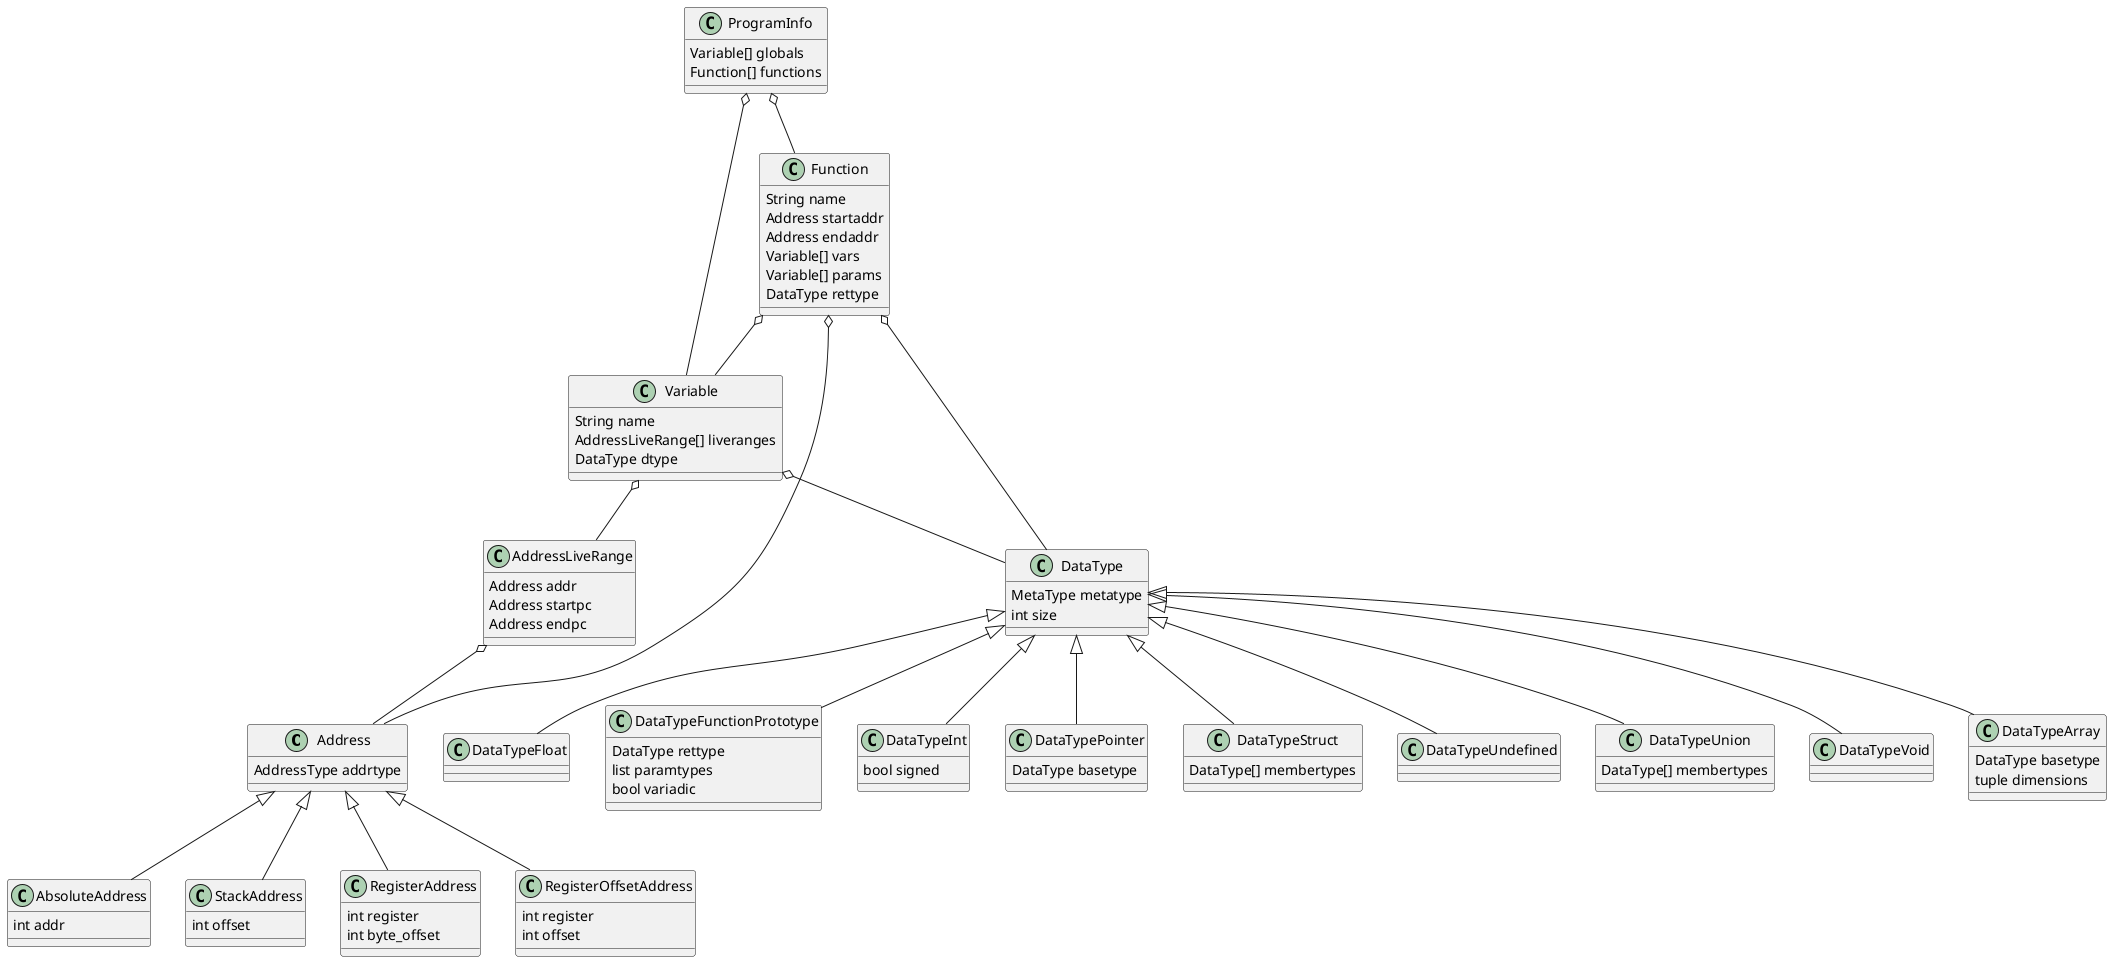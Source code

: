 @startuml dsl

class Address {
    AddressType addrtype
}

class AbsoluteAddress {
    int addr
}
class StackAddress {
    int offset
}
class RegisterAddress {
    int register
    int byte_offset
}
class RegisterOffsetAddress {
    int register
    int offset
}

Address <|-- AbsoluteAddress
Address <|-- StackAddress
Address <|-- RegisterAddress
Address <|-- RegisterOffsetAddress

class AddressLiveRange {
    Address addr
    Address startpc
    Address endpc
}

AddressLiveRange o-- Address

class DataType {
    MetaType metatype
    int size
}

class DataTypeFloat {}
class DataTypeFunctionPrototype {
    DataType rettype
    list paramtypes
    bool variadic
}
class DataTypeInt {
    bool signed
}
class DataTypePointer {
    DataType basetype
}
class DataTypeStruct {
    DataType[] membertypes
}
class DataTypeUndefined {}
class DataTypeUnion {
    DataType[] membertypes
}
class DataTypeVoid {}
class DataTypeArray {
    DataType basetype
    tuple dimensions
}

DataType <|-- DataTypeFloat
DataType <|-- DataTypeFunctionPrototype
DataType <|-- DataTypeInt
DataType <|-- DataTypePointer
DataType <|-- DataTypeStruct
DataType <|-- DataTypeUndefined
DataType <|-- DataTypeUnion
DataType <|-- DataTypeVoid
DataType <|-- DataTypeArray

class Variable {
    String name
    AddressLiveRange[] liveranges
    DataType dtype
}

Variable o-- AddressLiveRange
Variable o-- DataType

class Function {
    String name
    Address startaddr
    Address endaddr
    Variable[] vars
    Variable[] params
    DataType rettype
}

Function o-- Address
Function o-- Variable
Function o-- DataType

class ProgramInfo {
    Variable[] globals
    Function[] functions
}

ProgramInfo o-- Variable
ProgramInfo o-- Function

@enduml
